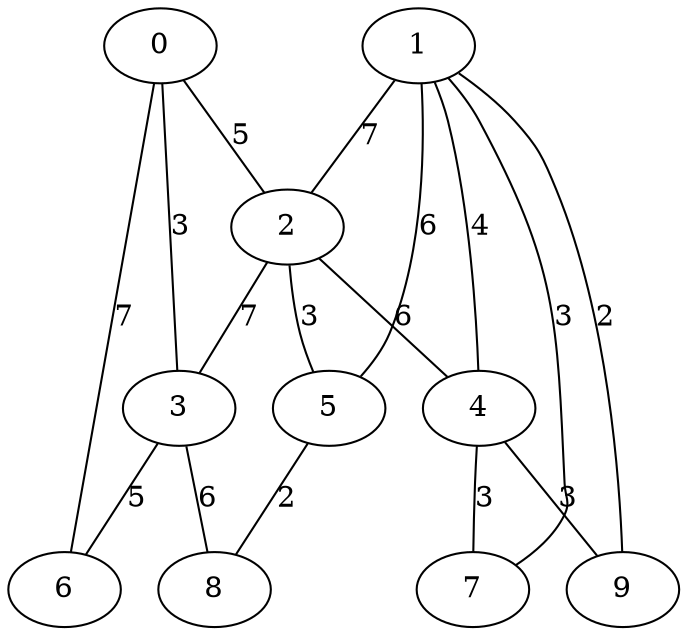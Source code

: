 graph g {
  0 [ habit = 6, size = 483, x = 4, y = 9 ]
  1 [ habit = 9, size = 432, x = 7, y = 3 ]
  2 [ habit = 9, size = 79, x = 5, y = 6 ]
  3 [ habit = 10, size = 218, x = 2, y = 7 ]
  4 [ habit = 2, size = 332, x = 8, y = 5 ]
  5 [ habit = 1, size = 140, x = 4, y = 3 ]
  6 [ habit = 4, size = 376, x = 1, y = 10 ]
  7 [ base = 1, habit = 5, size = 421, x = 10, y = 4 ]
  8 [ base = 2, habit = 1, size = 144, x = 2, y = 3 ]
  9 [ habit = 5, size = 452, x = 9, y = 1 ]

  0 -- 2 [ label = 5, weight = 5 ]
  0 -- 3 [ label = 3, weight = 3 ]
  0 -- 6 [ label = 7, weight = 7 ]
  1 -- 2 [ label = 7, weight = 7 ]
  1 -- 4 [ label = 4, weight = 4 ]
  1 -- 5 [ label = 6, weight = 6 ]
  1 -- 9 [ label = 2, weight = 2 ]
  1 -- 7 [ label = 3, weight = 3 ]
  2 -- 3 [ label = 7, weight = 7 ]
  2 -- 4 [ label = 6, weight = 6 ]
  2 -- 5 [ label = 3, weight = 3 ]
  3 -- 6 [ label = 5, weight = 5 ]
  3 -- 8 [ label = 6, weight = 6 ]
  4 -- 9 [ label = 3, weight = 3 ]
  4 -- 7 [ label = 3, weight = 3 ]
  5 -- 8 [ label = 2, weight = 2 ]
}
